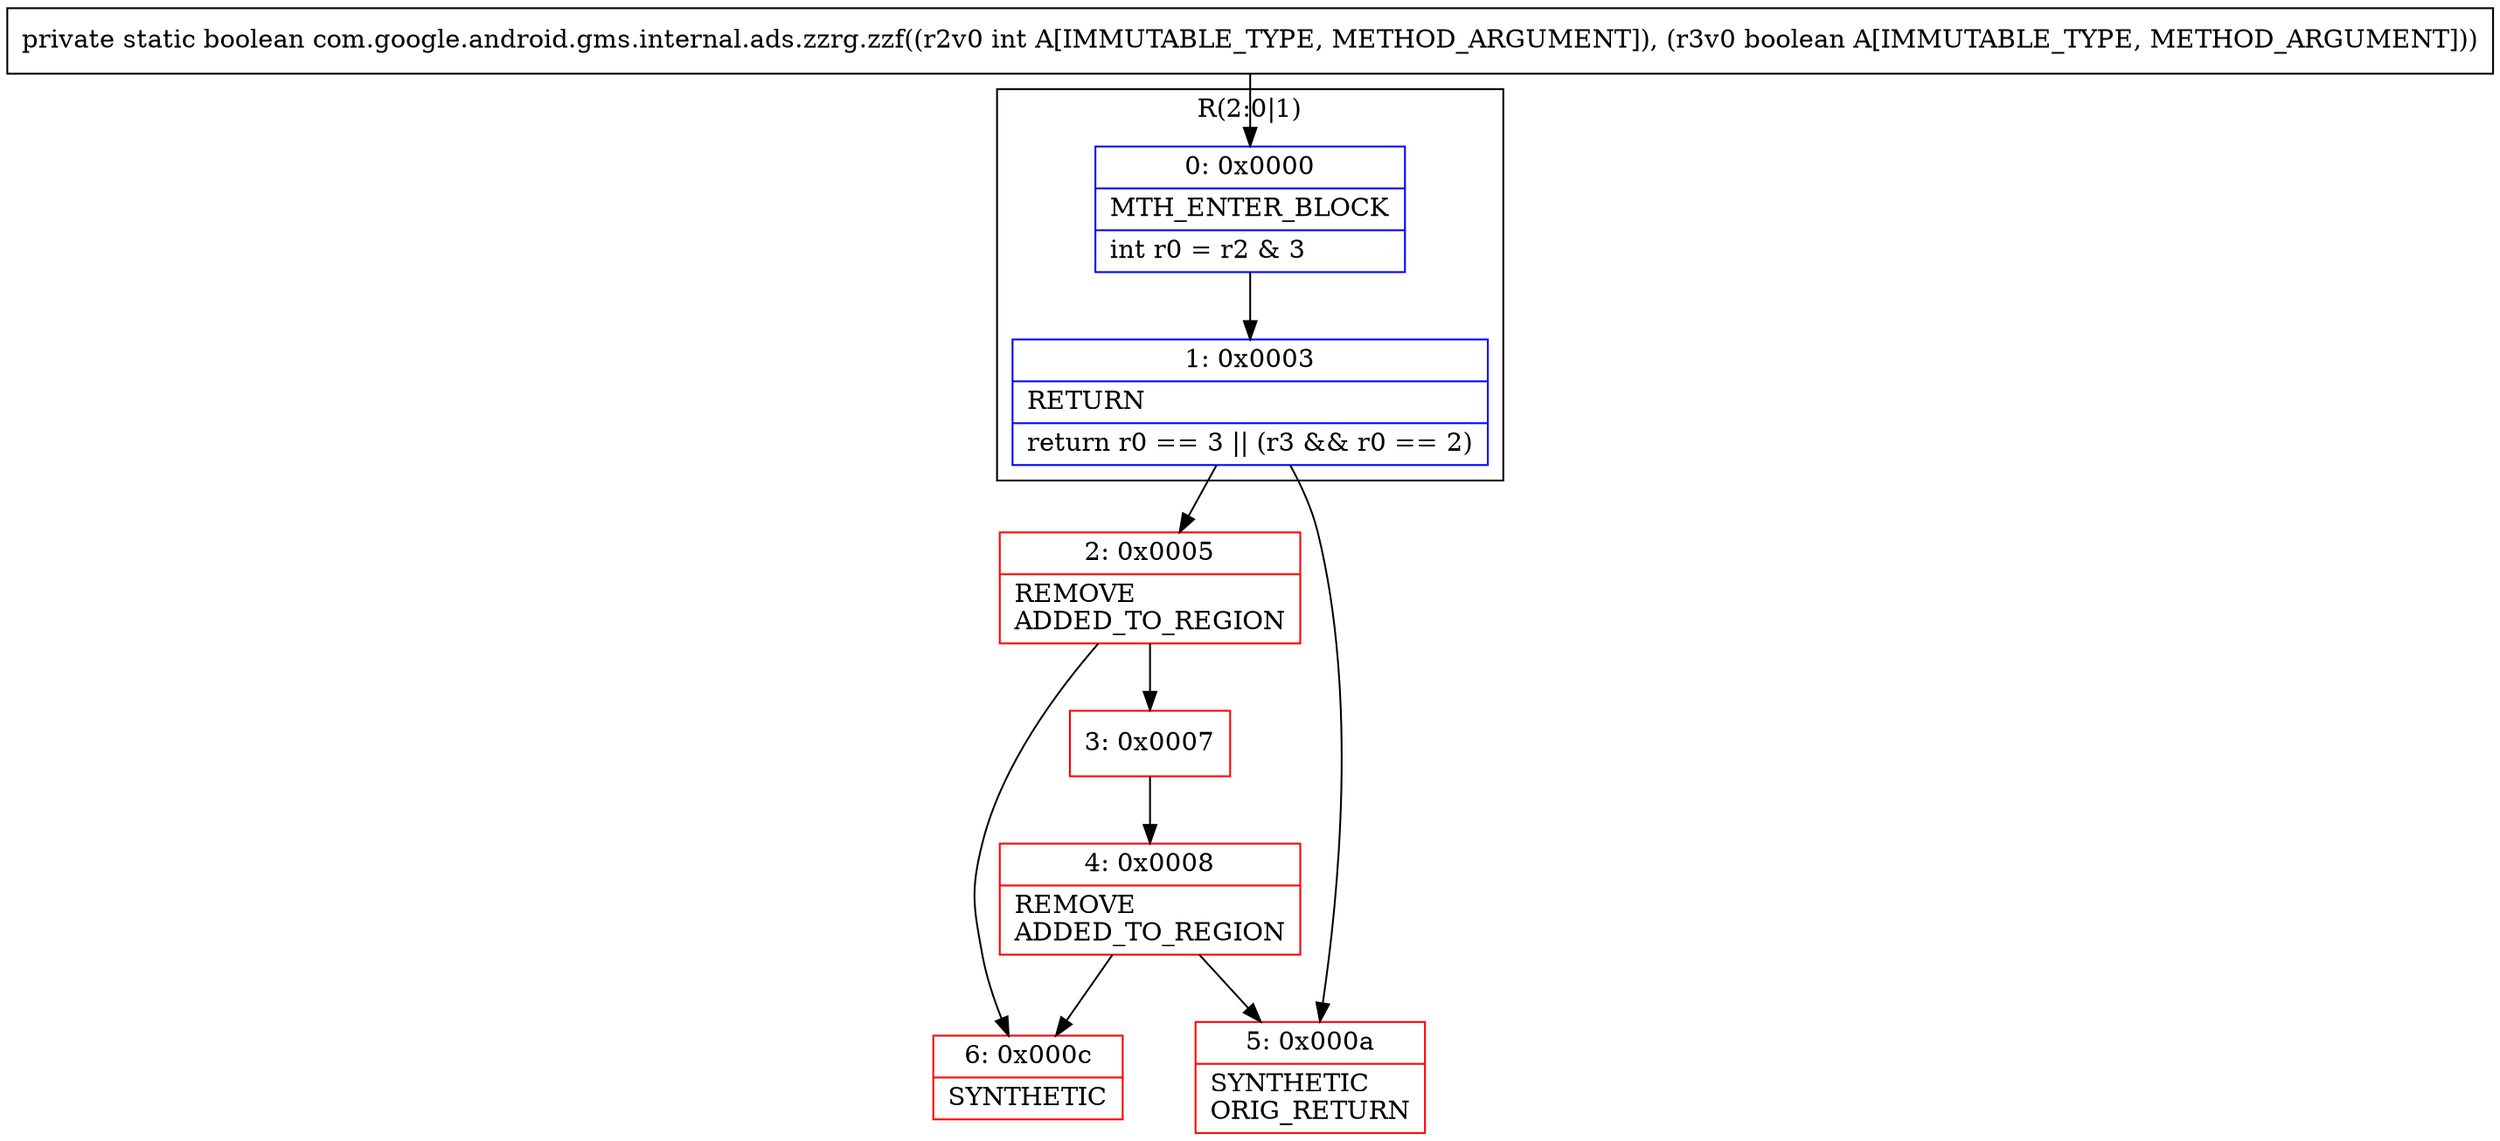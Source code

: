 digraph "CFG forcom.google.android.gms.internal.ads.zzrg.zzf(IZ)Z" {
subgraph cluster_Region_1962752551 {
label = "R(2:0|1)";
node [shape=record,color=blue];
Node_0 [shape=record,label="{0\:\ 0x0000|MTH_ENTER_BLOCK\l|int r0 = r2 & 3\l}"];
Node_1 [shape=record,label="{1\:\ 0x0003|RETURN\l|return r0 == 3 \|\| (r3 && r0 == 2)\l}"];
}
Node_2 [shape=record,color=red,label="{2\:\ 0x0005|REMOVE\lADDED_TO_REGION\l}"];
Node_3 [shape=record,color=red,label="{3\:\ 0x0007}"];
Node_4 [shape=record,color=red,label="{4\:\ 0x0008|REMOVE\lADDED_TO_REGION\l}"];
Node_5 [shape=record,color=red,label="{5\:\ 0x000a|SYNTHETIC\lORIG_RETURN\l}"];
Node_6 [shape=record,color=red,label="{6\:\ 0x000c|SYNTHETIC\l}"];
MethodNode[shape=record,label="{private static boolean com.google.android.gms.internal.ads.zzrg.zzf((r2v0 int A[IMMUTABLE_TYPE, METHOD_ARGUMENT]), (r3v0 boolean A[IMMUTABLE_TYPE, METHOD_ARGUMENT])) }"];
MethodNode -> Node_0;
Node_0 -> Node_1;
Node_1 -> Node_2;
Node_1 -> Node_5;
Node_2 -> Node_3;
Node_2 -> Node_6;
Node_3 -> Node_4;
Node_4 -> Node_5;
Node_4 -> Node_6;
}

